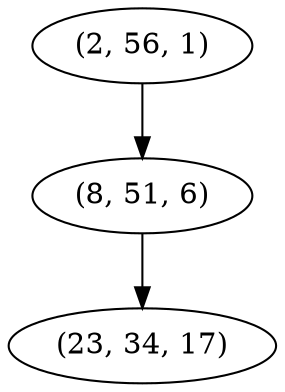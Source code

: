 digraph tree {
    "(2, 56, 1)";
    "(8, 51, 6)";
    "(23, 34, 17)";
    "(2, 56, 1)" -> "(8, 51, 6)";
    "(8, 51, 6)" -> "(23, 34, 17)";
}

